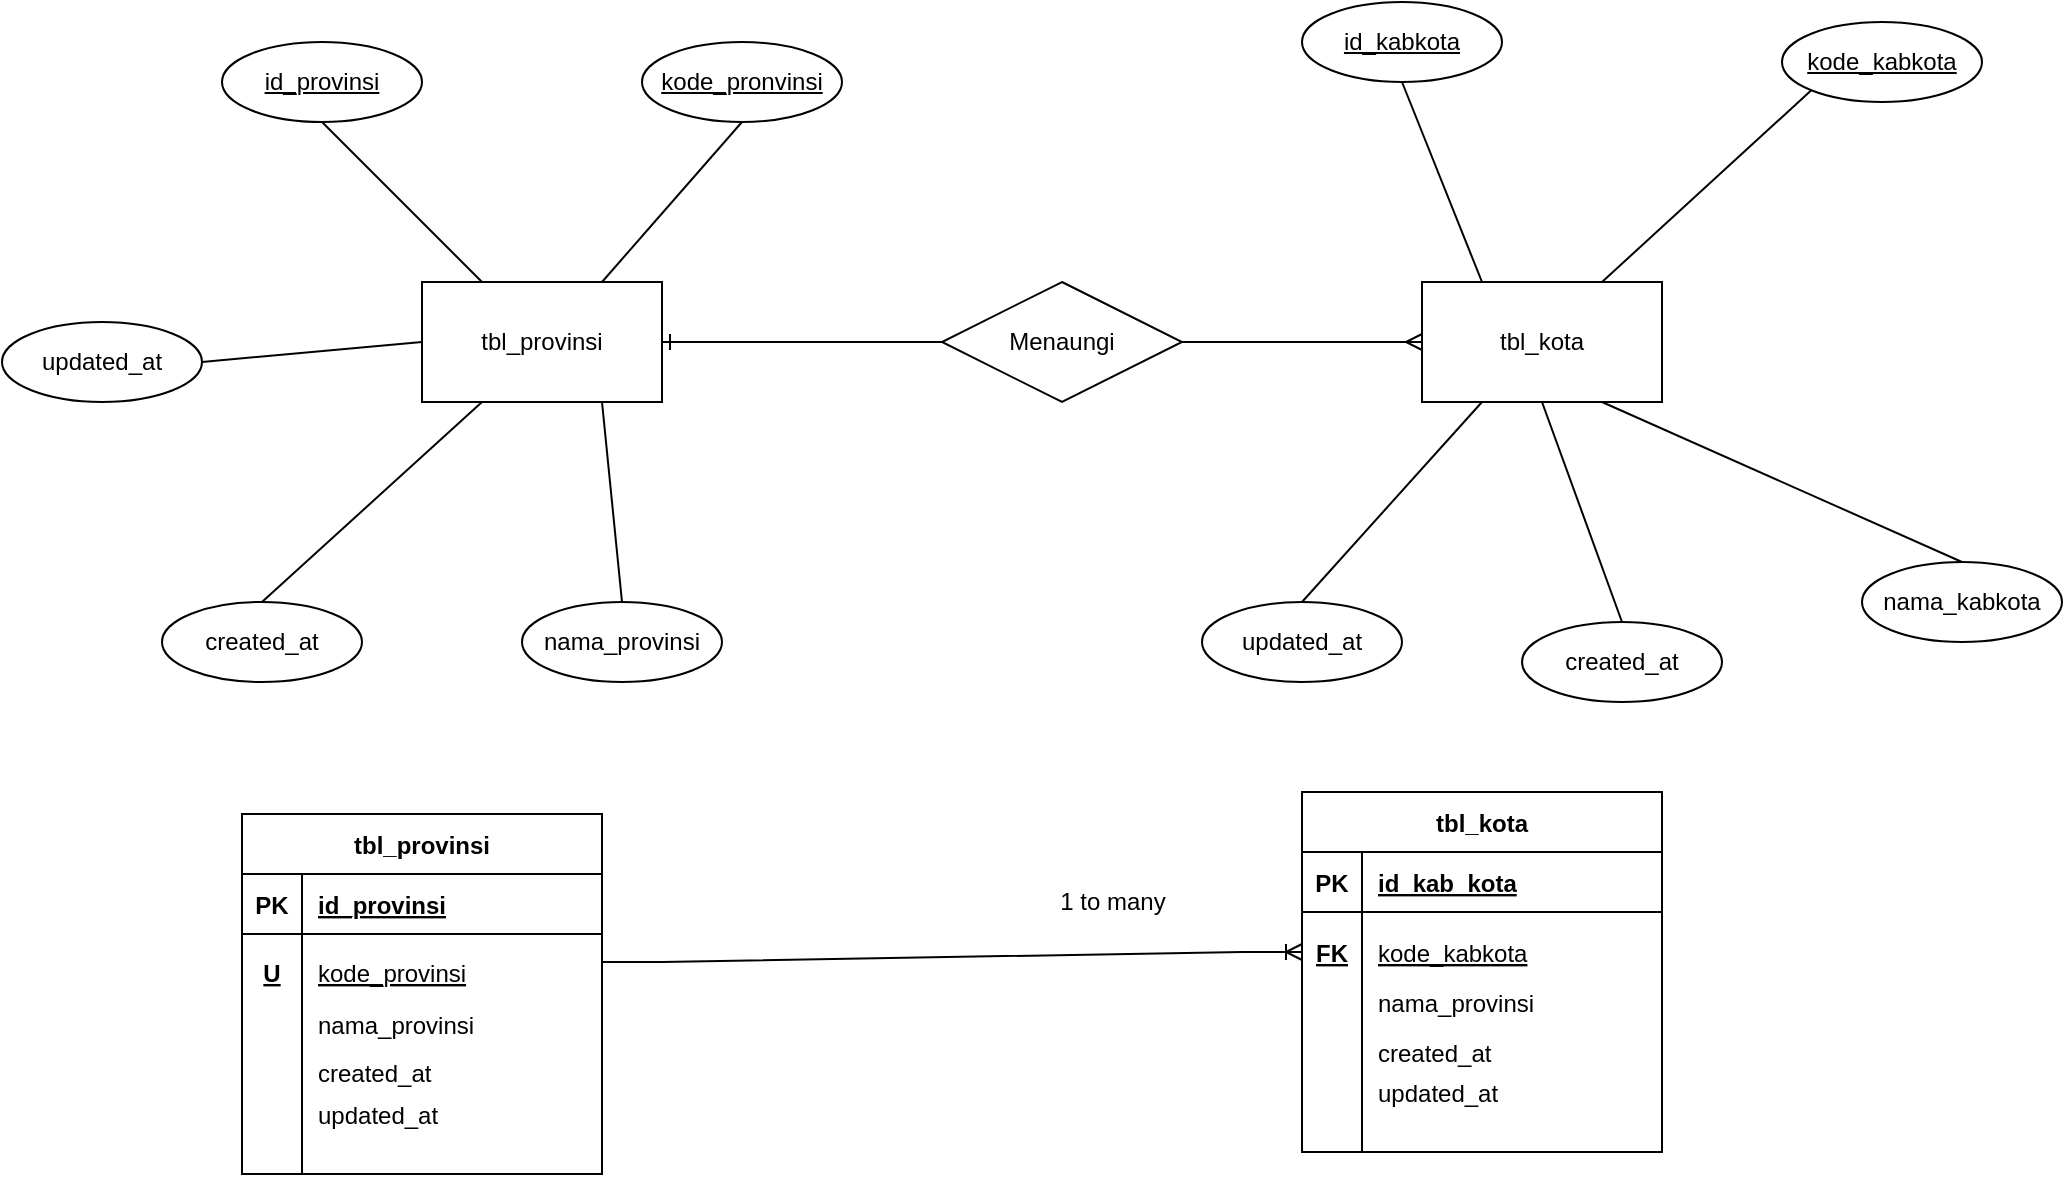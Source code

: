 <mxfile version="17.4.3" type="github">
  <diagram id="kE4Z2MRvgcoOksstapMF" name="Page-1">
    <mxGraphModel dx="1422" dy="715" grid="1" gridSize="10" guides="1" tooltips="1" connect="1" arrows="1" fold="1" page="1" pageScale="1" pageWidth="1100" pageHeight="850" math="0" shadow="0">
      <root>
        <mxCell id="0" />
        <mxCell id="1" parent="0" />
        <mxCell id="MZYWwpfCpq-QhbZ929NE-1" value="tbl_provinsi" style="rounded=0;whiteSpace=wrap;html=1;" parent="1" vertex="1">
          <mxGeometry x="220" y="360" width="120" height="60" as="geometry" />
        </mxCell>
        <mxCell id="MZYWwpfCpq-QhbZ929NE-2" value="tbl_kota" style="rounded=0;whiteSpace=wrap;html=1;" parent="1" vertex="1">
          <mxGeometry x="720" y="360" width="120" height="60" as="geometry" />
        </mxCell>
        <mxCell id="MZYWwpfCpq-QhbZ929NE-3" value="id_provinsi&lt;span style=&quot;color: rgba(0 , 0 , 0 , 0) ; font-family: monospace ; font-size: 0px&quot;&gt;%3CmxGraphModel%3E%3Croot%3E%3CmxCell%20id%3D%220%22%2F%3E%3CmxCell%20id%3D%221%22%20parent%3D%220%22%2F%3E%3CmxCell%20id%3D%222%22%20value%3D%22%22%20style%3D%22rounded%3D0%3BwhiteSpace%3Dwrap%3Bhtml%3D1%3B%22%20vertex%3D%221%22%20parent%3D%221%22%3E%3CmxGeometry%20x%3D%22200%22%20y%3D%22290%22%20width%3D%22120%22%20height%3D%2260%22%20as%3D%22geometry%22%2F%3E%3C%2FmxCell%3E%3C%2Froot%3E%3C%2FmxGraphModel%3E&lt;/span&gt;" style="ellipse;whiteSpace=wrap;html=1;align=center;fontStyle=4;" parent="1" vertex="1">
          <mxGeometry x="120" y="240" width="100" height="40" as="geometry" />
        </mxCell>
        <mxCell id="MZYWwpfCpq-QhbZ929NE-4" value="kode_pronvinsi" style="ellipse;whiteSpace=wrap;html=1;align=center;fontStyle=4;" parent="1" vertex="1">
          <mxGeometry x="330" y="240" width="100" height="40" as="geometry" />
        </mxCell>
        <mxCell id="MZYWwpfCpq-QhbZ929NE-5" value="updated_at" style="ellipse;whiteSpace=wrap;html=1;align=center;" parent="1" vertex="1">
          <mxGeometry x="10" y="380" width="100" height="40" as="geometry" />
        </mxCell>
        <mxCell id="MZYWwpfCpq-QhbZ929NE-6" value="created_at" style="ellipse;whiteSpace=wrap;html=1;align=center;" parent="1" vertex="1">
          <mxGeometry x="90" y="520" width="100" height="40" as="geometry" />
        </mxCell>
        <mxCell id="MZYWwpfCpq-QhbZ929NE-7" value="nama_provinsi" style="ellipse;whiteSpace=wrap;html=1;align=center;" parent="1" vertex="1">
          <mxGeometry x="270" y="520" width="100" height="40" as="geometry" />
        </mxCell>
        <mxCell id="MZYWwpfCpq-QhbZ929NE-8" value="Menaungi" style="shape=rhombus;perimeter=rhombusPerimeter;whiteSpace=wrap;html=1;align=center;" parent="1" vertex="1">
          <mxGeometry x="480" y="360" width="120" height="60" as="geometry" />
        </mxCell>
        <mxCell id="MZYWwpfCpq-QhbZ929NE-10" value="" style="edgeStyle=entityRelationEdgeStyle;fontSize=12;html=1;endArrow=ERmany;rounded=0;exitX=1;exitY=0.5;exitDx=0;exitDy=0;" parent="1" source="MZYWwpfCpq-QhbZ929NE-8" edge="1">
          <mxGeometry width="100" height="100" relative="1" as="geometry">
            <mxPoint x="620" y="490" as="sourcePoint" />
            <mxPoint x="720" y="390" as="targetPoint" />
          </mxGeometry>
        </mxCell>
        <mxCell id="MZYWwpfCpq-QhbZ929NE-11" value="" style="edgeStyle=entityRelationEdgeStyle;fontSize=12;html=1;endArrow=ERone;endFill=1;rounded=0;entryX=1;entryY=0.5;entryDx=0;entryDy=0;exitX=0;exitY=0.5;exitDx=0;exitDy=0;" parent="1" source="MZYWwpfCpq-QhbZ929NE-8" target="MZYWwpfCpq-QhbZ929NE-1" edge="1">
          <mxGeometry width="100" height="100" relative="1" as="geometry">
            <mxPoint x="420" y="360" as="sourcePoint" />
            <mxPoint x="710" y="220" as="targetPoint" />
          </mxGeometry>
        </mxCell>
        <mxCell id="MZYWwpfCpq-QhbZ929NE-12" value="" style="endArrow=none;html=1;rounded=0;exitX=0.5;exitY=1;exitDx=0;exitDy=0;entryX=0.75;entryY=0;entryDx=0;entryDy=0;" parent="1" source="MZYWwpfCpq-QhbZ929NE-4" target="MZYWwpfCpq-QhbZ929NE-1" edge="1">
          <mxGeometry relative="1" as="geometry">
            <mxPoint x="610" y="290" as="sourcePoint" />
            <mxPoint x="770" y="290" as="targetPoint" />
          </mxGeometry>
        </mxCell>
        <mxCell id="MZYWwpfCpq-QhbZ929NE-13" value="" style="endArrow=none;html=1;rounded=0;exitX=0.5;exitY=1;exitDx=0;exitDy=0;entryX=0.25;entryY=0;entryDx=0;entryDy=0;" parent="1" source="MZYWwpfCpq-QhbZ929NE-3" target="MZYWwpfCpq-QhbZ929NE-1" edge="1">
          <mxGeometry relative="1" as="geometry">
            <mxPoint x="610" y="290" as="sourcePoint" />
            <mxPoint x="770" y="290" as="targetPoint" />
          </mxGeometry>
        </mxCell>
        <mxCell id="MZYWwpfCpq-QhbZ929NE-15" value="" style="endArrow=none;html=1;rounded=0;exitX=1;exitY=0.5;exitDx=0;exitDy=0;entryX=0;entryY=0.5;entryDx=0;entryDy=0;" parent="1" source="MZYWwpfCpq-QhbZ929NE-5" target="MZYWwpfCpq-QhbZ929NE-1" edge="1">
          <mxGeometry relative="1" as="geometry">
            <mxPoint x="610" y="290" as="sourcePoint" />
            <mxPoint x="770" y="290" as="targetPoint" />
          </mxGeometry>
        </mxCell>
        <mxCell id="MZYWwpfCpq-QhbZ929NE-16" value="" style="endArrow=none;html=1;rounded=0;exitX=0.5;exitY=0;exitDx=0;exitDy=0;entryX=0.25;entryY=1;entryDx=0;entryDy=0;" parent="1" source="MZYWwpfCpq-QhbZ929NE-6" target="MZYWwpfCpq-QhbZ929NE-1" edge="1">
          <mxGeometry relative="1" as="geometry">
            <mxPoint x="610" y="290" as="sourcePoint" />
            <mxPoint x="770" y="290" as="targetPoint" />
          </mxGeometry>
        </mxCell>
        <mxCell id="MZYWwpfCpq-QhbZ929NE-17" value="" style="endArrow=none;html=1;rounded=0;exitX=0.75;exitY=1;exitDx=0;exitDy=0;entryX=0.5;entryY=0;entryDx=0;entryDy=0;" parent="1" source="MZYWwpfCpq-QhbZ929NE-1" target="MZYWwpfCpq-QhbZ929NE-7" edge="1">
          <mxGeometry relative="1" as="geometry">
            <mxPoint x="610" y="290" as="sourcePoint" />
            <mxPoint x="770" y="290" as="targetPoint" />
          </mxGeometry>
        </mxCell>
        <mxCell id="MZYWwpfCpq-QhbZ929NE-18" value="updated_at" style="ellipse;whiteSpace=wrap;html=1;align=center;" parent="1" vertex="1">
          <mxGeometry x="610" y="520" width="100" height="40" as="geometry" />
        </mxCell>
        <mxCell id="MZYWwpfCpq-QhbZ929NE-19" value="created_at" style="ellipse;whiteSpace=wrap;html=1;align=center;" parent="1" vertex="1">
          <mxGeometry x="770" y="530" width="100" height="40" as="geometry" />
        </mxCell>
        <mxCell id="MZYWwpfCpq-QhbZ929NE-20" value="nama_kabkota" style="ellipse;whiteSpace=wrap;html=1;align=center;" parent="1" vertex="1">
          <mxGeometry x="940" y="500" width="100" height="40" as="geometry" />
        </mxCell>
        <mxCell id="MZYWwpfCpq-QhbZ929NE-21" value="kode_kabkota" style="ellipse;whiteSpace=wrap;html=1;align=center;fontStyle=4;" parent="1" vertex="1">
          <mxGeometry x="900" y="230" width="100" height="40" as="geometry" />
        </mxCell>
        <mxCell id="MZYWwpfCpq-QhbZ929NE-22" value="id_kabkota" style="ellipse;whiteSpace=wrap;html=1;align=center;fontStyle=4;" parent="1" vertex="1">
          <mxGeometry x="660" y="220" width="100" height="40" as="geometry" />
        </mxCell>
        <mxCell id="MZYWwpfCpq-QhbZ929NE-23" value="" style="endArrow=none;html=1;rounded=0;entryX=0.25;entryY=0;entryDx=0;entryDy=0;exitX=0.5;exitY=1;exitDx=0;exitDy=0;" parent="1" source="MZYWwpfCpq-QhbZ929NE-22" target="MZYWwpfCpq-QhbZ929NE-2" edge="1">
          <mxGeometry relative="1" as="geometry">
            <mxPoint x="610" y="290" as="sourcePoint" />
            <mxPoint x="770" y="290" as="targetPoint" />
          </mxGeometry>
        </mxCell>
        <mxCell id="MZYWwpfCpq-QhbZ929NE-24" value="" style="endArrow=none;html=1;rounded=0;exitX=0.75;exitY=0;exitDx=0;exitDy=0;entryX=0;entryY=1;entryDx=0;entryDy=0;" parent="1" source="MZYWwpfCpq-QhbZ929NE-2" target="MZYWwpfCpq-QhbZ929NE-21" edge="1">
          <mxGeometry relative="1" as="geometry">
            <mxPoint x="610" y="290" as="sourcePoint" />
            <mxPoint x="770" y="290" as="targetPoint" />
          </mxGeometry>
        </mxCell>
        <mxCell id="MZYWwpfCpq-QhbZ929NE-25" value="" style="endArrow=none;html=1;rounded=0;entryX=0.5;entryY=0;entryDx=0;entryDy=0;exitX=0.25;exitY=1;exitDx=0;exitDy=0;" parent="1" source="MZYWwpfCpq-QhbZ929NE-2" target="MZYWwpfCpq-QhbZ929NE-18" edge="1">
          <mxGeometry relative="1" as="geometry">
            <mxPoint x="610" y="290" as="sourcePoint" />
            <mxPoint x="770" y="290" as="targetPoint" />
          </mxGeometry>
        </mxCell>
        <mxCell id="MZYWwpfCpq-QhbZ929NE-26" value="" style="endArrow=none;html=1;rounded=0;entryX=0.5;entryY=0;entryDx=0;entryDy=0;exitX=0.5;exitY=1;exitDx=0;exitDy=0;" parent="1" source="MZYWwpfCpq-QhbZ929NE-2" target="MZYWwpfCpq-QhbZ929NE-19" edge="1">
          <mxGeometry relative="1" as="geometry">
            <mxPoint x="610" y="290" as="sourcePoint" />
            <mxPoint x="770" y="290" as="targetPoint" />
          </mxGeometry>
        </mxCell>
        <mxCell id="MZYWwpfCpq-QhbZ929NE-27" value="" style="endArrow=none;html=1;rounded=0;entryX=0.5;entryY=0;entryDx=0;entryDy=0;exitX=0.75;exitY=1;exitDx=0;exitDy=0;" parent="1" source="MZYWwpfCpq-QhbZ929NE-2" target="MZYWwpfCpq-QhbZ929NE-20" edge="1">
          <mxGeometry relative="1" as="geometry">
            <mxPoint x="610" y="290" as="sourcePoint" />
            <mxPoint x="770" y="290" as="targetPoint" />
          </mxGeometry>
        </mxCell>
        <mxCell id="FJUci41Xqtu4eJbger4V-1" value="tbl_provinsi" style="shape=table;startSize=30;container=1;collapsible=1;childLayout=tableLayout;fixedRows=1;rowLines=0;fontStyle=1;align=center;resizeLast=1;" vertex="1" parent="1">
          <mxGeometry x="130" y="626" width="180" height="180" as="geometry" />
        </mxCell>
        <mxCell id="FJUci41Xqtu4eJbger4V-2" value="" style="shape=tableRow;horizontal=0;startSize=0;swimlaneHead=0;swimlaneBody=0;fillColor=none;collapsible=0;dropTarget=0;points=[[0,0.5],[1,0.5]];portConstraint=eastwest;top=0;left=0;right=0;bottom=1;" vertex="1" parent="FJUci41Xqtu4eJbger4V-1">
          <mxGeometry y="30" width="180" height="30" as="geometry" />
        </mxCell>
        <mxCell id="FJUci41Xqtu4eJbger4V-3" value="PK" style="shape=partialRectangle;connectable=0;fillColor=none;top=0;left=0;bottom=0;right=0;fontStyle=1;overflow=hidden;" vertex="1" parent="FJUci41Xqtu4eJbger4V-2">
          <mxGeometry width="30" height="30" as="geometry">
            <mxRectangle width="30" height="30" as="alternateBounds" />
          </mxGeometry>
        </mxCell>
        <mxCell id="FJUci41Xqtu4eJbger4V-4" value="id_provinsi" style="shape=partialRectangle;connectable=0;fillColor=none;top=0;left=0;bottom=0;right=0;align=left;spacingLeft=6;fontStyle=5;overflow=hidden;" vertex="1" parent="FJUci41Xqtu4eJbger4V-2">
          <mxGeometry x="30" width="150" height="30" as="geometry">
            <mxRectangle width="150" height="30" as="alternateBounds" />
          </mxGeometry>
        </mxCell>
        <mxCell id="FJUci41Xqtu4eJbger4V-5" value="" style="shape=tableRow;horizontal=0;startSize=0;swimlaneHead=0;swimlaneBody=0;fillColor=none;collapsible=0;dropTarget=0;points=[[0,0.5],[1,0.5]];portConstraint=eastwest;top=0;left=0;right=0;bottom=0;" vertex="1" parent="FJUci41Xqtu4eJbger4V-1">
          <mxGeometry y="60" width="180" height="30" as="geometry" />
        </mxCell>
        <mxCell id="FJUci41Xqtu4eJbger4V-6" value="" style="shape=partialRectangle;connectable=0;fillColor=none;top=0;left=0;bottom=0;right=0;editable=1;overflow=hidden;" vertex="1" parent="FJUci41Xqtu4eJbger4V-5">
          <mxGeometry width="30" height="30" as="geometry">
            <mxRectangle width="30" height="30" as="alternateBounds" />
          </mxGeometry>
        </mxCell>
        <mxCell id="FJUci41Xqtu4eJbger4V-7" value="" style="shape=partialRectangle;connectable=0;fillColor=none;top=0;left=0;bottom=0;right=0;align=left;spacingLeft=6;overflow=hidden;" vertex="1" parent="FJUci41Xqtu4eJbger4V-5">
          <mxGeometry x="30" width="150" height="30" as="geometry">
            <mxRectangle width="150" height="30" as="alternateBounds" />
          </mxGeometry>
        </mxCell>
        <mxCell id="FJUci41Xqtu4eJbger4V-8" value="" style="shape=tableRow;horizontal=0;startSize=0;swimlaneHead=0;swimlaneBody=0;fillColor=none;collapsible=0;dropTarget=0;points=[[0,0.5],[1,0.5]];portConstraint=eastwest;top=0;left=0;right=0;bottom=0;" vertex="1" parent="FJUci41Xqtu4eJbger4V-1">
          <mxGeometry y="90" width="180" height="30" as="geometry" />
        </mxCell>
        <mxCell id="FJUci41Xqtu4eJbger4V-9" value="" style="shape=partialRectangle;connectable=0;fillColor=none;top=0;left=0;bottom=0;right=0;editable=1;overflow=hidden;" vertex="1" parent="FJUci41Xqtu4eJbger4V-8">
          <mxGeometry width="30" height="30" as="geometry">
            <mxRectangle width="30" height="30" as="alternateBounds" />
          </mxGeometry>
        </mxCell>
        <mxCell id="FJUci41Xqtu4eJbger4V-10" value="nama_provinsi" style="shape=partialRectangle;connectable=0;fillColor=none;top=0;left=0;bottom=0;right=0;align=left;spacingLeft=6;overflow=hidden;" vertex="1" parent="FJUci41Xqtu4eJbger4V-8">
          <mxGeometry x="30" width="150" height="30" as="geometry">
            <mxRectangle width="150" height="30" as="alternateBounds" />
          </mxGeometry>
        </mxCell>
        <mxCell id="FJUci41Xqtu4eJbger4V-11" value="" style="shape=tableRow;horizontal=0;startSize=0;swimlaneHead=0;swimlaneBody=0;fillColor=none;collapsible=0;dropTarget=0;points=[[0,0.5],[1,0.5]];portConstraint=eastwest;top=0;left=0;right=0;bottom=0;" vertex="1" parent="FJUci41Xqtu4eJbger4V-1">
          <mxGeometry y="120" width="180" height="60" as="geometry" />
        </mxCell>
        <mxCell id="FJUci41Xqtu4eJbger4V-12" value="" style="shape=partialRectangle;connectable=0;fillColor=none;top=0;left=0;bottom=0;right=0;editable=1;overflow=hidden;" vertex="1" parent="FJUci41Xqtu4eJbger4V-11">
          <mxGeometry width="30" height="60" as="geometry">
            <mxRectangle width="30" height="60" as="alternateBounds" />
          </mxGeometry>
        </mxCell>
        <mxCell id="FJUci41Xqtu4eJbger4V-13" value="updated_at" style="shape=partialRectangle;connectable=0;fillColor=none;top=0;left=0;bottom=0;right=0;align=left;spacingLeft=6;overflow=hidden;" vertex="1" parent="FJUci41Xqtu4eJbger4V-11">
          <mxGeometry x="30" width="150" height="60" as="geometry">
            <mxRectangle width="150" height="60" as="alternateBounds" />
          </mxGeometry>
        </mxCell>
        <mxCell id="FJUci41Xqtu4eJbger4V-14" value="U" style="shape=partialRectangle;connectable=0;fillColor=none;top=0;left=0;bottom=0;right=0;fontStyle=5;overflow=hidden;" vertex="1" parent="1">
          <mxGeometry x="130" y="690" width="30" height="30" as="geometry">
            <mxRectangle width="30" height="30" as="alternateBounds" />
          </mxGeometry>
        </mxCell>
        <mxCell id="FJUci41Xqtu4eJbger4V-15" value="kode_provinsi" style="shape=partialRectangle;connectable=0;fillColor=none;top=0;left=0;bottom=0;right=0;align=left;spacingLeft=6;fontStyle=4;overflow=hidden;" vertex="1" parent="1">
          <mxGeometry x="160" y="690" width="150" height="30" as="geometry">
            <mxRectangle width="150" height="30" as="alternateBounds" />
          </mxGeometry>
        </mxCell>
        <mxCell id="FJUci41Xqtu4eJbger4V-17" value="created_at" style="shape=partialRectangle;connectable=0;fillColor=none;top=0;left=0;bottom=0;right=0;align=left;spacingLeft=6;overflow=hidden;" vertex="1" parent="1">
          <mxGeometry x="160" y="740" width="150" height="30" as="geometry">
            <mxRectangle width="150" height="30" as="alternateBounds" />
          </mxGeometry>
        </mxCell>
        <mxCell id="FJUci41Xqtu4eJbger4V-18" value="tbl_kota" style="shape=table;startSize=30;container=1;collapsible=1;childLayout=tableLayout;fixedRows=1;rowLines=0;fontStyle=1;align=center;resizeLast=1;" vertex="1" parent="1">
          <mxGeometry x="660" y="615" width="180" height="180" as="geometry" />
        </mxCell>
        <mxCell id="FJUci41Xqtu4eJbger4V-19" value="" style="shape=tableRow;horizontal=0;startSize=0;swimlaneHead=0;swimlaneBody=0;fillColor=none;collapsible=0;dropTarget=0;points=[[0,0.5],[1,0.5]];portConstraint=eastwest;top=0;left=0;right=0;bottom=1;" vertex="1" parent="FJUci41Xqtu4eJbger4V-18">
          <mxGeometry y="30" width="180" height="30" as="geometry" />
        </mxCell>
        <mxCell id="FJUci41Xqtu4eJbger4V-20" value="PK" style="shape=partialRectangle;connectable=0;fillColor=none;top=0;left=0;bottom=0;right=0;fontStyle=1;overflow=hidden;" vertex="1" parent="FJUci41Xqtu4eJbger4V-19">
          <mxGeometry width="30" height="30" as="geometry">
            <mxRectangle width="30" height="30" as="alternateBounds" />
          </mxGeometry>
        </mxCell>
        <mxCell id="FJUci41Xqtu4eJbger4V-21" value="id_kab_kota" style="shape=partialRectangle;connectable=0;fillColor=none;top=0;left=0;bottom=0;right=0;align=left;spacingLeft=6;fontStyle=5;overflow=hidden;" vertex="1" parent="FJUci41Xqtu4eJbger4V-19">
          <mxGeometry x="30" width="150" height="30" as="geometry">
            <mxRectangle width="150" height="30" as="alternateBounds" />
          </mxGeometry>
        </mxCell>
        <mxCell id="FJUci41Xqtu4eJbger4V-22" value="" style="shape=tableRow;horizontal=0;startSize=0;swimlaneHead=0;swimlaneBody=0;fillColor=none;collapsible=0;dropTarget=0;points=[[0,0.5],[1,0.5]];portConstraint=eastwest;top=0;left=0;right=0;bottom=0;" vertex="1" parent="FJUci41Xqtu4eJbger4V-18">
          <mxGeometry y="60" width="180" height="30" as="geometry" />
        </mxCell>
        <mxCell id="FJUci41Xqtu4eJbger4V-23" value="" style="shape=partialRectangle;connectable=0;fillColor=none;top=0;left=0;bottom=0;right=0;editable=1;overflow=hidden;" vertex="1" parent="FJUci41Xqtu4eJbger4V-22">
          <mxGeometry width="30" height="30" as="geometry">
            <mxRectangle width="30" height="30" as="alternateBounds" />
          </mxGeometry>
        </mxCell>
        <mxCell id="FJUci41Xqtu4eJbger4V-24" value="" style="shape=partialRectangle;connectable=0;fillColor=none;top=0;left=0;bottom=0;right=0;align=left;spacingLeft=6;overflow=hidden;" vertex="1" parent="FJUci41Xqtu4eJbger4V-22">
          <mxGeometry x="30" width="150" height="30" as="geometry">
            <mxRectangle width="150" height="30" as="alternateBounds" />
          </mxGeometry>
        </mxCell>
        <mxCell id="FJUci41Xqtu4eJbger4V-25" value="" style="shape=tableRow;horizontal=0;startSize=0;swimlaneHead=0;swimlaneBody=0;fillColor=none;collapsible=0;dropTarget=0;points=[[0,0.5],[1,0.5]];portConstraint=eastwest;top=0;left=0;right=0;bottom=0;" vertex="1" parent="FJUci41Xqtu4eJbger4V-18">
          <mxGeometry y="90" width="180" height="30" as="geometry" />
        </mxCell>
        <mxCell id="FJUci41Xqtu4eJbger4V-26" value="" style="shape=partialRectangle;connectable=0;fillColor=none;top=0;left=0;bottom=0;right=0;editable=1;overflow=hidden;" vertex="1" parent="FJUci41Xqtu4eJbger4V-25">
          <mxGeometry width="30" height="30" as="geometry">
            <mxRectangle width="30" height="30" as="alternateBounds" />
          </mxGeometry>
        </mxCell>
        <mxCell id="FJUci41Xqtu4eJbger4V-27" value="nama_provinsi" style="shape=partialRectangle;connectable=0;fillColor=none;top=0;left=0;bottom=0;right=0;align=left;spacingLeft=6;overflow=hidden;" vertex="1" parent="FJUci41Xqtu4eJbger4V-25">
          <mxGeometry x="30" width="150" height="30" as="geometry">
            <mxRectangle width="150" height="30" as="alternateBounds" />
          </mxGeometry>
        </mxCell>
        <mxCell id="FJUci41Xqtu4eJbger4V-28" value="" style="shape=tableRow;horizontal=0;startSize=0;swimlaneHead=0;swimlaneBody=0;fillColor=none;collapsible=0;dropTarget=0;points=[[0,0.5],[1,0.5]];portConstraint=eastwest;top=0;left=0;right=0;bottom=0;" vertex="1" parent="FJUci41Xqtu4eJbger4V-18">
          <mxGeometry y="120" width="180" height="60" as="geometry" />
        </mxCell>
        <mxCell id="FJUci41Xqtu4eJbger4V-29" value="" style="shape=partialRectangle;connectable=0;fillColor=none;top=0;left=0;bottom=0;right=0;editable=1;overflow=hidden;" vertex="1" parent="FJUci41Xqtu4eJbger4V-28">
          <mxGeometry width="30" height="60" as="geometry">
            <mxRectangle width="30" height="60" as="alternateBounds" />
          </mxGeometry>
        </mxCell>
        <mxCell id="FJUci41Xqtu4eJbger4V-30" value="updated_at" style="shape=partialRectangle;connectable=0;fillColor=none;top=0;left=0;bottom=0;right=0;align=left;spacingLeft=6;overflow=hidden;" vertex="1" parent="FJUci41Xqtu4eJbger4V-28">
          <mxGeometry x="30" width="150" height="60" as="geometry">
            <mxRectangle width="150" height="60" as="alternateBounds" />
          </mxGeometry>
        </mxCell>
        <mxCell id="FJUci41Xqtu4eJbger4V-31" value="" style="shape=tableRow;horizontal=0;startSize=0;swimlaneHead=0;swimlaneBody=0;fillColor=none;collapsible=0;dropTarget=0;points=[[0,0.5],[1,0.5]];portConstraint=eastwest;top=0;left=0;right=0;bottom=0;" vertex="1" parent="1">
          <mxGeometry x="660" y="680" width="180" height="30" as="geometry" />
        </mxCell>
        <mxCell id="FJUci41Xqtu4eJbger4V-32" value="FK" style="shape=partialRectangle;connectable=0;fillColor=none;top=0;left=0;bottom=0;right=0;editable=1;overflow=hidden;fontStyle=5" vertex="1" parent="FJUci41Xqtu4eJbger4V-31">
          <mxGeometry width="30" height="30" as="geometry">
            <mxRectangle width="30" height="30" as="alternateBounds" />
          </mxGeometry>
        </mxCell>
        <mxCell id="FJUci41Xqtu4eJbger4V-33" value="kode_kabkota" style="shape=partialRectangle;connectable=0;fillColor=none;top=0;left=0;bottom=0;right=0;align=left;spacingLeft=6;overflow=hidden;fontStyle=4" vertex="1" parent="FJUci41Xqtu4eJbger4V-31">
          <mxGeometry x="30" width="150" height="30" as="geometry">
            <mxRectangle width="150" height="30" as="alternateBounds" />
          </mxGeometry>
        </mxCell>
        <mxCell id="FJUci41Xqtu4eJbger4V-34" value="created_at" style="shape=partialRectangle;connectable=0;fillColor=none;top=0;left=0;bottom=0;right=0;align=left;spacingLeft=6;overflow=hidden;" vertex="1" parent="1">
          <mxGeometry x="690" y="730" width="150" height="30" as="geometry">
            <mxRectangle width="150" height="30" as="alternateBounds" />
          </mxGeometry>
        </mxCell>
        <mxCell id="FJUci41Xqtu4eJbger4V-35" value="" style="edgeStyle=entityRelationEdgeStyle;fontSize=12;html=1;endArrow=ERoneToMany;rounded=0;entryX=0;entryY=0.5;entryDx=0;entryDy=0;" edge="1" parent="1" target="FJUci41Xqtu4eJbger4V-31">
          <mxGeometry width="100" height="100" relative="1" as="geometry">
            <mxPoint x="310" y="700" as="sourcePoint" />
            <mxPoint x="600" y="520" as="targetPoint" />
          </mxGeometry>
        </mxCell>
        <mxCell id="FJUci41Xqtu4eJbger4V-36" value="1 to many" style="text;html=1;align=center;verticalAlign=middle;resizable=0;points=[];autosize=1;strokeColor=none;fillColor=none;" vertex="1" parent="1">
          <mxGeometry x="530" y="660" width="70" height="20" as="geometry" />
        </mxCell>
      </root>
    </mxGraphModel>
  </diagram>
</mxfile>
